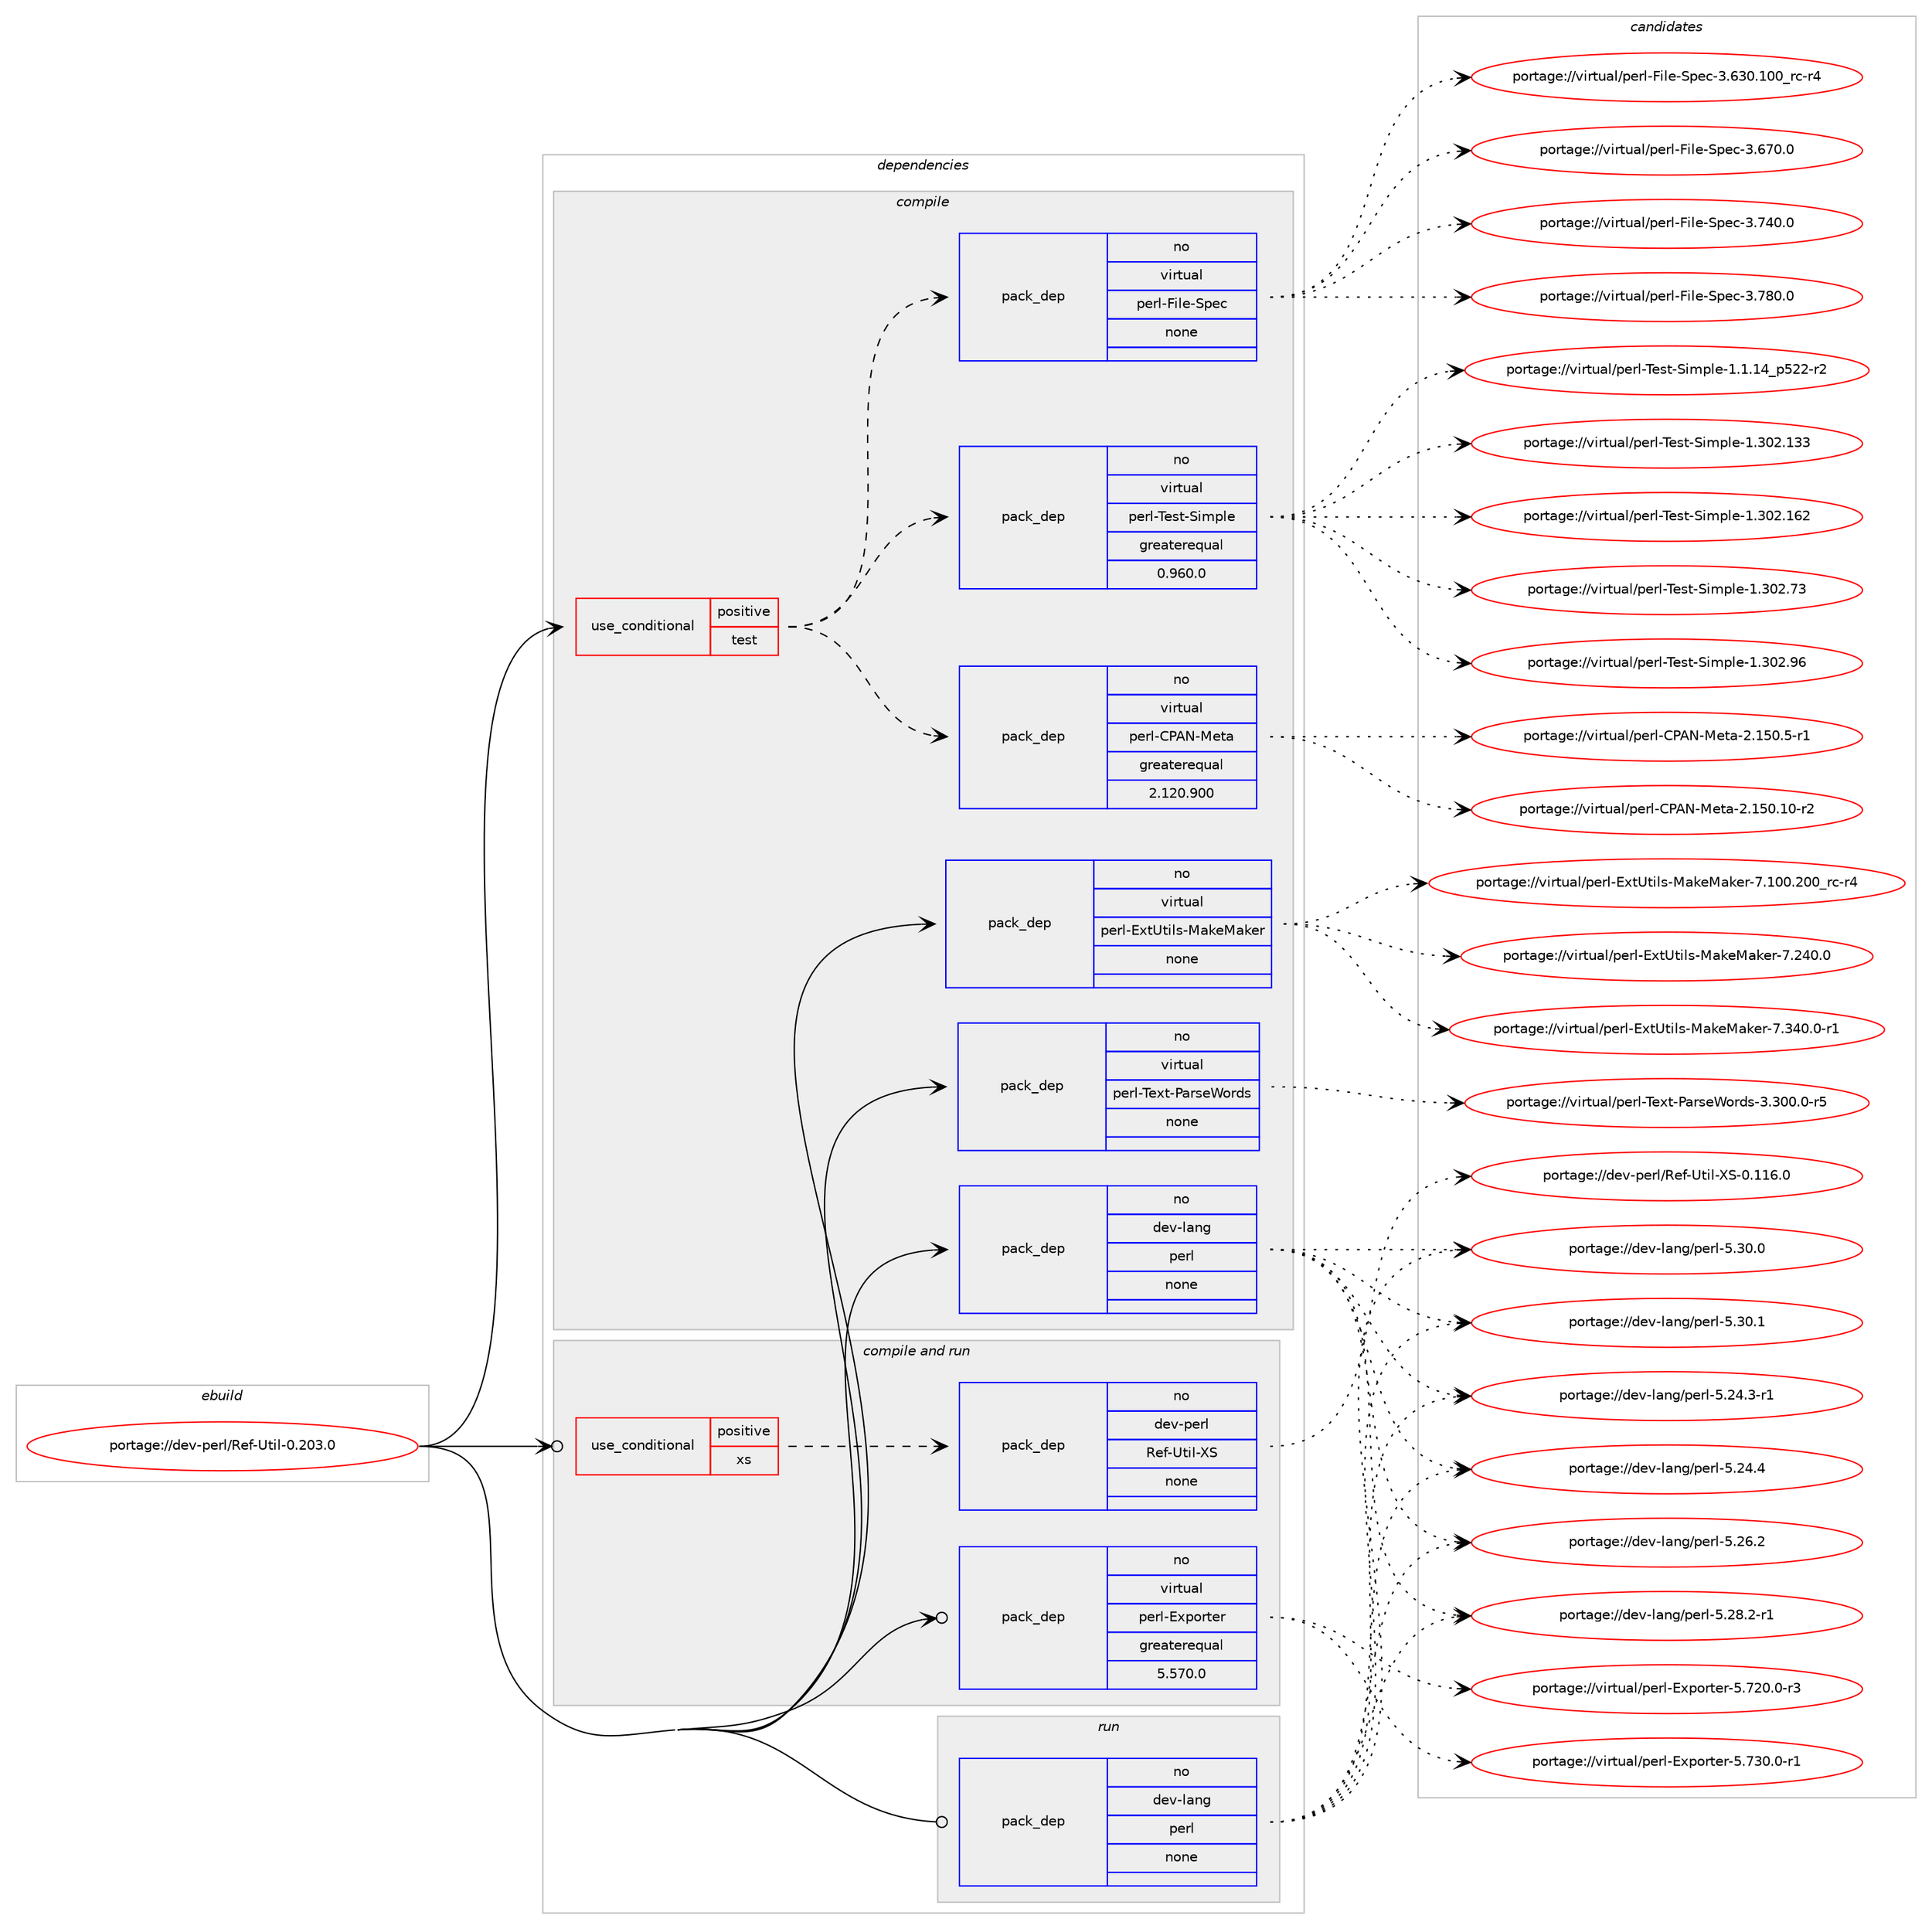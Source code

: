 digraph prolog {

# *************
# Graph options
# *************

newrank=true;
concentrate=true;
compound=true;
graph [rankdir=LR,fontname=Helvetica,fontsize=10,ranksep=1.5];#, ranksep=2.5, nodesep=0.2];
edge  [arrowhead=vee];
node  [fontname=Helvetica,fontsize=10];

# **********
# The ebuild
# **********

subgraph cluster_leftcol {
color=gray;
rank=same;
label=<<i>ebuild</i>>;
id [label="portage://dev-perl/Ref-Util-0.203.0", color=red, width=4, href="../dev-perl/Ref-Util-0.203.0.svg"];
}

# ****************
# The dependencies
# ****************

subgraph cluster_midcol {
color=gray;
label=<<i>dependencies</i>>;
subgraph cluster_compile {
fillcolor="#eeeeee";
style=filled;
label=<<i>compile</i>>;
subgraph cond23552 {
dependency119854 [label=<<TABLE BORDER="0" CELLBORDER="1" CELLSPACING="0" CELLPADDING="4"><TR><TD ROWSPAN="3" CELLPADDING="10">use_conditional</TD></TR><TR><TD>positive</TD></TR><TR><TD>test</TD></TR></TABLE>>, shape=none, color=red];
subgraph pack93110 {
dependency119855 [label=<<TABLE BORDER="0" CELLBORDER="1" CELLSPACING="0" CELLPADDING="4" WIDTH="220"><TR><TD ROWSPAN="6" CELLPADDING="30">pack_dep</TD></TR><TR><TD WIDTH="110">no</TD></TR><TR><TD>virtual</TD></TR><TR><TD>perl-CPAN-Meta</TD></TR><TR><TD>greaterequal</TD></TR><TR><TD>2.120.900</TD></TR></TABLE>>, shape=none, color=blue];
}
dependency119854:e -> dependency119855:w [weight=20,style="dashed",arrowhead="vee"];
subgraph pack93111 {
dependency119856 [label=<<TABLE BORDER="0" CELLBORDER="1" CELLSPACING="0" CELLPADDING="4" WIDTH="220"><TR><TD ROWSPAN="6" CELLPADDING="30">pack_dep</TD></TR><TR><TD WIDTH="110">no</TD></TR><TR><TD>virtual</TD></TR><TR><TD>perl-Test-Simple</TD></TR><TR><TD>greaterequal</TD></TR><TR><TD>0.960.0</TD></TR></TABLE>>, shape=none, color=blue];
}
dependency119854:e -> dependency119856:w [weight=20,style="dashed",arrowhead="vee"];
subgraph pack93112 {
dependency119857 [label=<<TABLE BORDER="0" CELLBORDER="1" CELLSPACING="0" CELLPADDING="4" WIDTH="220"><TR><TD ROWSPAN="6" CELLPADDING="30">pack_dep</TD></TR><TR><TD WIDTH="110">no</TD></TR><TR><TD>virtual</TD></TR><TR><TD>perl-File-Spec</TD></TR><TR><TD>none</TD></TR><TR><TD></TD></TR></TABLE>>, shape=none, color=blue];
}
dependency119854:e -> dependency119857:w [weight=20,style="dashed",arrowhead="vee"];
}
id:e -> dependency119854:w [weight=20,style="solid",arrowhead="vee"];
subgraph pack93113 {
dependency119858 [label=<<TABLE BORDER="0" CELLBORDER="1" CELLSPACING="0" CELLPADDING="4" WIDTH="220"><TR><TD ROWSPAN="6" CELLPADDING="30">pack_dep</TD></TR><TR><TD WIDTH="110">no</TD></TR><TR><TD>dev-lang</TD></TR><TR><TD>perl</TD></TR><TR><TD>none</TD></TR><TR><TD></TD></TR></TABLE>>, shape=none, color=blue];
}
id:e -> dependency119858:w [weight=20,style="solid",arrowhead="vee"];
subgraph pack93114 {
dependency119859 [label=<<TABLE BORDER="0" CELLBORDER="1" CELLSPACING="0" CELLPADDING="4" WIDTH="220"><TR><TD ROWSPAN="6" CELLPADDING="30">pack_dep</TD></TR><TR><TD WIDTH="110">no</TD></TR><TR><TD>virtual</TD></TR><TR><TD>perl-ExtUtils-MakeMaker</TD></TR><TR><TD>none</TD></TR><TR><TD></TD></TR></TABLE>>, shape=none, color=blue];
}
id:e -> dependency119859:w [weight=20,style="solid",arrowhead="vee"];
subgraph pack93115 {
dependency119860 [label=<<TABLE BORDER="0" CELLBORDER="1" CELLSPACING="0" CELLPADDING="4" WIDTH="220"><TR><TD ROWSPAN="6" CELLPADDING="30">pack_dep</TD></TR><TR><TD WIDTH="110">no</TD></TR><TR><TD>virtual</TD></TR><TR><TD>perl-Text-ParseWords</TD></TR><TR><TD>none</TD></TR><TR><TD></TD></TR></TABLE>>, shape=none, color=blue];
}
id:e -> dependency119860:w [weight=20,style="solid",arrowhead="vee"];
}
subgraph cluster_compileandrun {
fillcolor="#eeeeee";
style=filled;
label=<<i>compile and run</i>>;
subgraph cond23553 {
dependency119861 [label=<<TABLE BORDER="0" CELLBORDER="1" CELLSPACING="0" CELLPADDING="4"><TR><TD ROWSPAN="3" CELLPADDING="10">use_conditional</TD></TR><TR><TD>positive</TD></TR><TR><TD>xs</TD></TR></TABLE>>, shape=none, color=red];
subgraph pack93116 {
dependency119862 [label=<<TABLE BORDER="0" CELLBORDER="1" CELLSPACING="0" CELLPADDING="4" WIDTH="220"><TR><TD ROWSPAN="6" CELLPADDING="30">pack_dep</TD></TR><TR><TD WIDTH="110">no</TD></TR><TR><TD>dev-perl</TD></TR><TR><TD>Ref-Util-XS</TD></TR><TR><TD>none</TD></TR><TR><TD></TD></TR></TABLE>>, shape=none, color=blue];
}
dependency119861:e -> dependency119862:w [weight=20,style="dashed",arrowhead="vee"];
}
id:e -> dependency119861:w [weight=20,style="solid",arrowhead="odotvee"];
subgraph pack93117 {
dependency119863 [label=<<TABLE BORDER="0" CELLBORDER="1" CELLSPACING="0" CELLPADDING="4" WIDTH="220"><TR><TD ROWSPAN="6" CELLPADDING="30">pack_dep</TD></TR><TR><TD WIDTH="110">no</TD></TR><TR><TD>virtual</TD></TR><TR><TD>perl-Exporter</TD></TR><TR><TD>greaterequal</TD></TR><TR><TD>5.570.0</TD></TR></TABLE>>, shape=none, color=blue];
}
id:e -> dependency119863:w [weight=20,style="solid",arrowhead="odotvee"];
}
subgraph cluster_run {
fillcolor="#eeeeee";
style=filled;
label=<<i>run</i>>;
subgraph pack93118 {
dependency119864 [label=<<TABLE BORDER="0" CELLBORDER="1" CELLSPACING="0" CELLPADDING="4" WIDTH="220"><TR><TD ROWSPAN="6" CELLPADDING="30">pack_dep</TD></TR><TR><TD WIDTH="110">no</TD></TR><TR><TD>dev-lang</TD></TR><TR><TD>perl</TD></TR><TR><TD>none</TD></TR><TR><TD></TD></TR></TABLE>>, shape=none, color=blue];
}
id:e -> dependency119864:w [weight=20,style="solid",arrowhead="odot"];
}
}

# **************
# The candidates
# **************

subgraph cluster_choices {
rank=same;
color=gray;
label=<<i>candidates</i>>;

subgraph choice93110 {
color=black;
nodesep=1;
choiceportage118105114116117971084711210111410845678065784577101116974550464953484649484511450 [label="portage://virtual/perl-CPAN-Meta-2.150.10-r2", color=red, width=4,href="../virtual/perl-CPAN-Meta-2.150.10-r2.svg"];
choiceportage1181051141161179710847112101114108456780657845771011169745504649534846534511449 [label="portage://virtual/perl-CPAN-Meta-2.150.5-r1", color=red, width=4,href="../virtual/perl-CPAN-Meta-2.150.5-r1.svg"];
dependency119855:e -> choiceportage118105114116117971084711210111410845678065784577101116974550464953484649484511450:w [style=dotted,weight="100"];
dependency119855:e -> choiceportage1181051141161179710847112101114108456780657845771011169745504649534846534511449:w [style=dotted,weight="100"];
}
subgraph choice93111 {
color=black;
nodesep=1;
choiceportage11810511411611797108471121011141084584101115116458310510911210810145494649464952951125350504511450 [label="portage://virtual/perl-Test-Simple-1.1.14_p522-r2", color=red, width=4,href="../virtual/perl-Test-Simple-1.1.14_p522-r2.svg"];
choiceportage11810511411611797108471121011141084584101115116458310510911210810145494651485046495151 [label="portage://virtual/perl-Test-Simple-1.302.133", color=red, width=4,href="../virtual/perl-Test-Simple-1.302.133.svg"];
choiceportage11810511411611797108471121011141084584101115116458310510911210810145494651485046495450 [label="portage://virtual/perl-Test-Simple-1.302.162", color=red, width=4,href="../virtual/perl-Test-Simple-1.302.162.svg"];
choiceportage118105114116117971084711210111410845841011151164583105109112108101454946514850465551 [label="portage://virtual/perl-Test-Simple-1.302.73", color=red, width=4,href="../virtual/perl-Test-Simple-1.302.73.svg"];
choiceportage118105114116117971084711210111410845841011151164583105109112108101454946514850465754 [label="portage://virtual/perl-Test-Simple-1.302.96", color=red, width=4,href="../virtual/perl-Test-Simple-1.302.96.svg"];
dependency119856:e -> choiceportage11810511411611797108471121011141084584101115116458310510911210810145494649464952951125350504511450:w [style=dotted,weight="100"];
dependency119856:e -> choiceportage11810511411611797108471121011141084584101115116458310510911210810145494651485046495151:w [style=dotted,weight="100"];
dependency119856:e -> choiceportage11810511411611797108471121011141084584101115116458310510911210810145494651485046495450:w [style=dotted,weight="100"];
dependency119856:e -> choiceportage118105114116117971084711210111410845841011151164583105109112108101454946514850465551:w [style=dotted,weight="100"];
dependency119856:e -> choiceportage118105114116117971084711210111410845841011151164583105109112108101454946514850465754:w [style=dotted,weight="100"];
}
subgraph choice93112 {
color=black;
nodesep=1;
choiceportage118105114116117971084711210111410845701051081014583112101994551465451484649484895114994511452 [label="portage://virtual/perl-File-Spec-3.630.100_rc-r4", color=red, width=4,href="../virtual/perl-File-Spec-3.630.100_rc-r4.svg"];
choiceportage118105114116117971084711210111410845701051081014583112101994551465455484648 [label="portage://virtual/perl-File-Spec-3.670.0", color=red, width=4,href="../virtual/perl-File-Spec-3.670.0.svg"];
choiceportage118105114116117971084711210111410845701051081014583112101994551465552484648 [label="portage://virtual/perl-File-Spec-3.740.0", color=red, width=4,href="../virtual/perl-File-Spec-3.740.0.svg"];
choiceportage118105114116117971084711210111410845701051081014583112101994551465556484648 [label="portage://virtual/perl-File-Spec-3.780.0", color=red, width=4,href="../virtual/perl-File-Spec-3.780.0.svg"];
dependency119857:e -> choiceportage118105114116117971084711210111410845701051081014583112101994551465451484649484895114994511452:w [style=dotted,weight="100"];
dependency119857:e -> choiceportage118105114116117971084711210111410845701051081014583112101994551465455484648:w [style=dotted,weight="100"];
dependency119857:e -> choiceportage118105114116117971084711210111410845701051081014583112101994551465552484648:w [style=dotted,weight="100"];
dependency119857:e -> choiceportage118105114116117971084711210111410845701051081014583112101994551465556484648:w [style=dotted,weight="100"];
}
subgraph choice93113 {
color=black;
nodesep=1;
choiceportage100101118451089711010347112101114108455346505246514511449 [label="portage://dev-lang/perl-5.24.3-r1", color=red, width=4,href="../dev-lang/perl-5.24.3-r1.svg"];
choiceportage10010111845108971101034711210111410845534650524652 [label="portage://dev-lang/perl-5.24.4", color=red, width=4,href="../dev-lang/perl-5.24.4.svg"];
choiceportage10010111845108971101034711210111410845534650544650 [label="portage://dev-lang/perl-5.26.2", color=red, width=4,href="../dev-lang/perl-5.26.2.svg"];
choiceportage100101118451089711010347112101114108455346505646504511449 [label="portage://dev-lang/perl-5.28.2-r1", color=red, width=4,href="../dev-lang/perl-5.28.2-r1.svg"];
choiceportage10010111845108971101034711210111410845534651484648 [label="portage://dev-lang/perl-5.30.0", color=red, width=4,href="../dev-lang/perl-5.30.0.svg"];
choiceportage10010111845108971101034711210111410845534651484649 [label="portage://dev-lang/perl-5.30.1", color=red, width=4,href="../dev-lang/perl-5.30.1.svg"];
dependency119858:e -> choiceportage100101118451089711010347112101114108455346505246514511449:w [style=dotted,weight="100"];
dependency119858:e -> choiceportage10010111845108971101034711210111410845534650524652:w [style=dotted,weight="100"];
dependency119858:e -> choiceportage10010111845108971101034711210111410845534650544650:w [style=dotted,weight="100"];
dependency119858:e -> choiceportage100101118451089711010347112101114108455346505646504511449:w [style=dotted,weight="100"];
dependency119858:e -> choiceportage10010111845108971101034711210111410845534651484648:w [style=dotted,weight="100"];
dependency119858:e -> choiceportage10010111845108971101034711210111410845534651484649:w [style=dotted,weight="100"];
}
subgraph choice93114 {
color=black;
nodesep=1;
choiceportage118105114116117971084711210111410845691201168511610510811545779710710177971071011144555464948484650484895114994511452 [label="portage://virtual/perl-ExtUtils-MakeMaker-7.100.200_rc-r4", color=red, width=4,href="../virtual/perl-ExtUtils-MakeMaker-7.100.200_rc-r4.svg"];
choiceportage118105114116117971084711210111410845691201168511610510811545779710710177971071011144555465052484648 [label="portage://virtual/perl-ExtUtils-MakeMaker-7.240.0", color=red, width=4,href="../virtual/perl-ExtUtils-MakeMaker-7.240.0.svg"];
choiceportage1181051141161179710847112101114108456912011685116105108115457797107101779710710111445554651524846484511449 [label="portage://virtual/perl-ExtUtils-MakeMaker-7.340.0-r1", color=red, width=4,href="../virtual/perl-ExtUtils-MakeMaker-7.340.0-r1.svg"];
dependency119859:e -> choiceportage118105114116117971084711210111410845691201168511610510811545779710710177971071011144555464948484650484895114994511452:w [style=dotted,weight="100"];
dependency119859:e -> choiceportage118105114116117971084711210111410845691201168511610510811545779710710177971071011144555465052484648:w [style=dotted,weight="100"];
dependency119859:e -> choiceportage1181051141161179710847112101114108456912011685116105108115457797107101779710710111445554651524846484511449:w [style=dotted,weight="100"];
}
subgraph choice93115 {
color=black;
nodesep=1;
choiceportage118105114116117971084711210111410845841011201164580971141151018711111410011545514651484846484511453 [label="portage://virtual/perl-Text-ParseWords-3.300.0-r5", color=red, width=4,href="../virtual/perl-Text-ParseWords-3.300.0-r5.svg"];
dependency119860:e -> choiceportage118105114116117971084711210111410845841011201164580971141151018711111410011545514651484846484511453:w [style=dotted,weight="100"];
}
subgraph choice93116 {
color=black;
nodesep=1;
choiceportage10010111845112101114108478210110245851161051084588834548464949544648 [label="portage://dev-perl/Ref-Util-XS-0.116.0", color=red, width=4,href="../dev-perl/Ref-Util-XS-0.116.0.svg"];
dependency119862:e -> choiceportage10010111845112101114108478210110245851161051084588834548464949544648:w [style=dotted,weight="100"];
}
subgraph choice93117 {
color=black;
nodesep=1;
choiceportage1181051141161179710847112101114108456912011211111411610111445534655504846484511451 [label="portage://virtual/perl-Exporter-5.720.0-r3", color=red, width=4,href="../virtual/perl-Exporter-5.720.0-r3.svg"];
choiceportage1181051141161179710847112101114108456912011211111411610111445534655514846484511449 [label="portage://virtual/perl-Exporter-5.730.0-r1", color=red, width=4,href="../virtual/perl-Exporter-5.730.0-r1.svg"];
dependency119863:e -> choiceportage1181051141161179710847112101114108456912011211111411610111445534655504846484511451:w [style=dotted,weight="100"];
dependency119863:e -> choiceportage1181051141161179710847112101114108456912011211111411610111445534655514846484511449:w [style=dotted,weight="100"];
}
subgraph choice93118 {
color=black;
nodesep=1;
choiceportage100101118451089711010347112101114108455346505246514511449 [label="portage://dev-lang/perl-5.24.3-r1", color=red, width=4,href="../dev-lang/perl-5.24.3-r1.svg"];
choiceportage10010111845108971101034711210111410845534650524652 [label="portage://dev-lang/perl-5.24.4", color=red, width=4,href="../dev-lang/perl-5.24.4.svg"];
choiceportage10010111845108971101034711210111410845534650544650 [label="portage://dev-lang/perl-5.26.2", color=red, width=4,href="../dev-lang/perl-5.26.2.svg"];
choiceportage100101118451089711010347112101114108455346505646504511449 [label="portage://dev-lang/perl-5.28.2-r1", color=red, width=4,href="../dev-lang/perl-5.28.2-r1.svg"];
choiceportage10010111845108971101034711210111410845534651484648 [label="portage://dev-lang/perl-5.30.0", color=red, width=4,href="../dev-lang/perl-5.30.0.svg"];
choiceportage10010111845108971101034711210111410845534651484649 [label="portage://dev-lang/perl-5.30.1", color=red, width=4,href="../dev-lang/perl-5.30.1.svg"];
dependency119864:e -> choiceportage100101118451089711010347112101114108455346505246514511449:w [style=dotted,weight="100"];
dependency119864:e -> choiceportage10010111845108971101034711210111410845534650524652:w [style=dotted,weight="100"];
dependency119864:e -> choiceportage10010111845108971101034711210111410845534650544650:w [style=dotted,weight="100"];
dependency119864:e -> choiceportage100101118451089711010347112101114108455346505646504511449:w [style=dotted,weight="100"];
dependency119864:e -> choiceportage10010111845108971101034711210111410845534651484648:w [style=dotted,weight="100"];
dependency119864:e -> choiceportage10010111845108971101034711210111410845534651484649:w [style=dotted,weight="100"];
}
}

}

